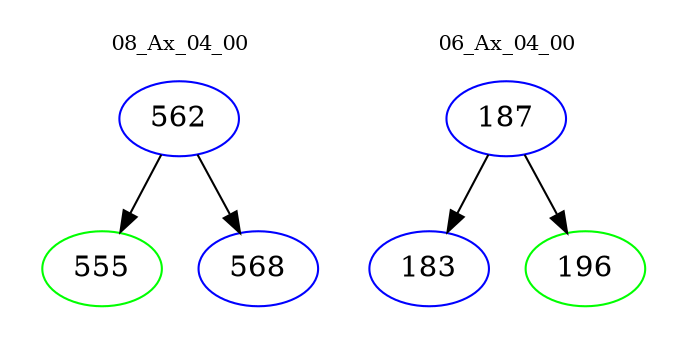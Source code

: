 digraph{
subgraph cluster_0 {
color = white
label = "08_Ax_04_00";
fontsize=10;
T0_562 [label="562", color="blue"]
T0_562 -> T0_555 [color="black"]
T0_555 [label="555", color="green"]
T0_562 -> T0_568 [color="black"]
T0_568 [label="568", color="blue"]
}
subgraph cluster_1 {
color = white
label = "06_Ax_04_00";
fontsize=10;
T1_187 [label="187", color="blue"]
T1_187 -> T1_183 [color="black"]
T1_183 [label="183", color="blue"]
T1_187 -> T1_196 [color="black"]
T1_196 [label="196", color="green"]
}
}
